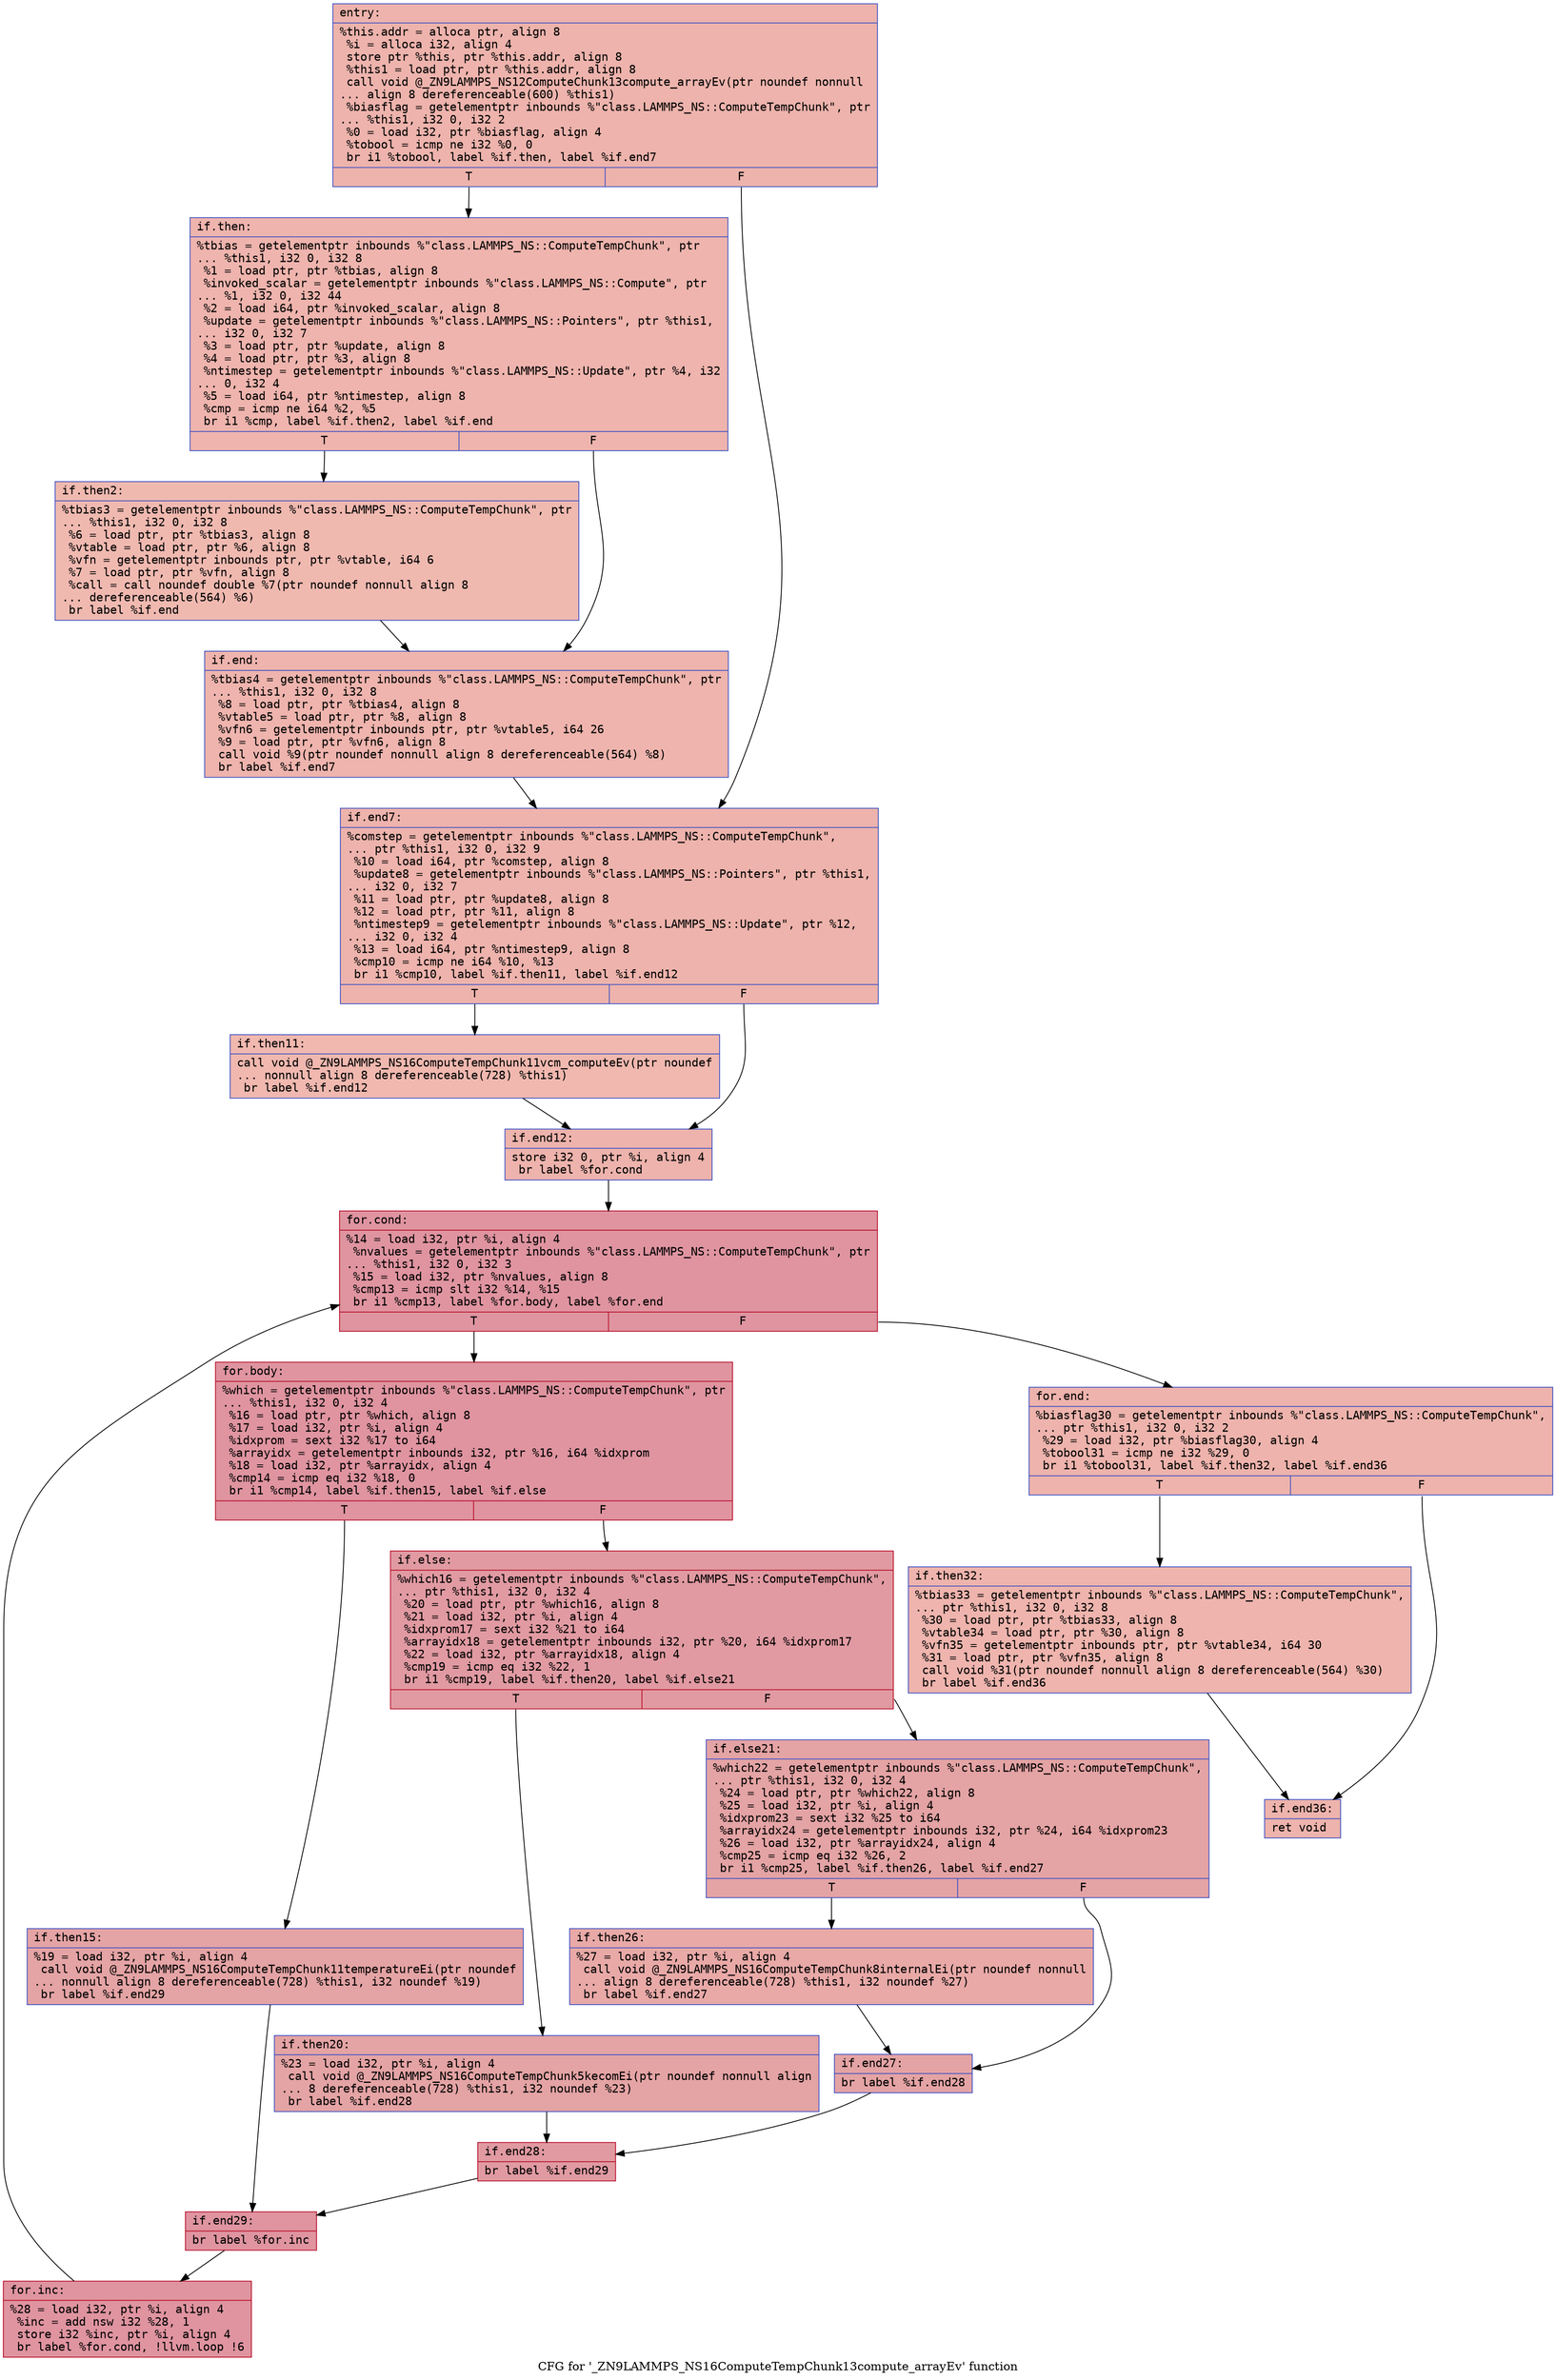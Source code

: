 digraph "CFG for '_ZN9LAMMPS_NS16ComputeTempChunk13compute_arrayEv' function" {
	label="CFG for '_ZN9LAMMPS_NS16ComputeTempChunk13compute_arrayEv' function";

	Node0x555af8c034c0 [shape=record,color="#3d50c3ff", style=filled, fillcolor="#d6524470" fontname="Courier",label="{entry:\l|  %this.addr = alloca ptr, align 8\l  %i = alloca i32, align 4\l  store ptr %this, ptr %this.addr, align 8\l  %this1 = load ptr, ptr %this.addr, align 8\l  call void @_ZN9LAMMPS_NS12ComputeChunk13compute_arrayEv(ptr noundef nonnull\l... align 8 dereferenceable(600) %this1)\l  %biasflag = getelementptr inbounds %\"class.LAMMPS_NS::ComputeTempChunk\", ptr\l... %this1, i32 0, i32 2\l  %0 = load i32, ptr %biasflag, align 4\l  %tobool = icmp ne i32 %0, 0\l  br i1 %tobool, label %if.then, label %if.end7\l|{<s0>T|<s1>F}}"];
	Node0x555af8c034c0:s0 -> Node0x555af8c03a10[tooltip="entry -> if.then\nProbability 62.50%" ];
	Node0x555af8c034c0:s1 -> Node0x555af8c03a80[tooltip="entry -> if.end7\nProbability 37.50%" ];
	Node0x555af8c03a10 [shape=record,color="#3d50c3ff", style=filled, fillcolor="#d8564670" fontname="Courier",label="{if.then:\l|  %tbias = getelementptr inbounds %\"class.LAMMPS_NS::ComputeTempChunk\", ptr\l... %this1, i32 0, i32 8\l  %1 = load ptr, ptr %tbias, align 8\l  %invoked_scalar = getelementptr inbounds %\"class.LAMMPS_NS::Compute\", ptr\l... %1, i32 0, i32 44\l  %2 = load i64, ptr %invoked_scalar, align 8\l  %update = getelementptr inbounds %\"class.LAMMPS_NS::Pointers\", ptr %this1,\l... i32 0, i32 7\l  %3 = load ptr, ptr %update, align 8\l  %4 = load ptr, ptr %3, align 8\l  %ntimestep = getelementptr inbounds %\"class.LAMMPS_NS::Update\", ptr %4, i32\l... 0, i32 4\l  %5 = load i64, ptr %ntimestep, align 8\l  %cmp = icmp ne i64 %2, %5\l  br i1 %cmp, label %if.then2, label %if.end\l|{<s0>T|<s1>F}}"];
	Node0x555af8c03a10:s0 -> Node0x555af8c04410[tooltip="if.then -> if.then2\nProbability 50.00%" ];
	Node0x555af8c03a10:s1 -> Node0x555af8c04490[tooltip="if.then -> if.end\nProbability 50.00%" ];
	Node0x555af8c04410 [shape=record,color="#3d50c3ff", style=filled, fillcolor="#de614d70" fontname="Courier",label="{if.then2:\l|  %tbias3 = getelementptr inbounds %\"class.LAMMPS_NS::ComputeTempChunk\", ptr\l... %this1, i32 0, i32 8\l  %6 = load ptr, ptr %tbias3, align 8\l  %vtable = load ptr, ptr %6, align 8\l  %vfn = getelementptr inbounds ptr, ptr %vtable, i64 6\l  %7 = load ptr, ptr %vfn, align 8\l  %call = call noundef double %7(ptr noundef nonnull align 8\l... dereferenceable(564) %6)\l  br label %if.end\l}"];
	Node0x555af8c04410 -> Node0x555af8c04490[tooltip="if.then2 -> if.end\nProbability 100.00%" ];
	Node0x555af8c04490 [shape=record,color="#3d50c3ff", style=filled, fillcolor="#d8564670" fontname="Courier",label="{if.end:\l|  %tbias4 = getelementptr inbounds %\"class.LAMMPS_NS::ComputeTempChunk\", ptr\l... %this1, i32 0, i32 8\l  %8 = load ptr, ptr %tbias4, align 8\l  %vtable5 = load ptr, ptr %8, align 8\l  %vfn6 = getelementptr inbounds ptr, ptr %vtable5, i64 26\l  %9 = load ptr, ptr %vfn6, align 8\l  call void %9(ptr noundef nonnull align 8 dereferenceable(564) %8)\l  br label %if.end7\l}"];
	Node0x555af8c04490 -> Node0x555af8c03a80[tooltip="if.end -> if.end7\nProbability 100.00%" ];
	Node0x555af8c03a80 [shape=record,color="#3d50c3ff", style=filled, fillcolor="#d6524470" fontname="Courier",label="{if.end7:\l|  %comstep = getelementptr inbounds %\"class.LAMMPS_NS::ComputeTempChunk\",\l... ptr %this1, i32 0, i32 9\l  %10 = load i64, ptr %comstep, align 8\l  %update8 = getelementptr inbounds %\"class.LAMMPS_NS::Pointers\", ptr %this1,\l... i32 0, i32 7\l  %11 = load ptr, ptr %update8, align 8\l  %12 = load ptr, ptr %11, align 8\l  %ntimestep9 = getelementptr inbounds %\"class.LAMMPS_NS::Update\", ptr %12,\l... i32 0, i32 4\l  %13 = load i64, ptr %ntimestep9, align 8\l  %cmp10 = icmp ne i64 %10, %13\l  br i1 %cmp10, label %if.then11, label %if.end12\l|{<s0>T|<s1>F}}"];
	Node0x555af8c03a80:s0 -> Node0x555af8c04290[tooltip="if.end7 -> if.then11\nProbability 50.00%" ];
	Node0x555af8c03a80:s1 -> Node0x555af8c07270[tooltip="if.end7 -> if.end12\nProbability 50.00%" ];
	Node0x555af8c04290 [shape=record,color="#3d50c3ff", style=filled, fillcolor="#dc5d4a70" fontname="Courier",label="{if.then11:\l|  call void @_ZN9LAMMPS_NS16ComputeTempChunk11vcm_computeEv(ptr noundef\l... nonnull align 8 dereferenceable(728) %this1)\l  br label %if.end12\l}"];
	Node0x555af8c04290 -> Node0x555af8c07270[tooltip="if.then11 -> if.end12\nProbability 100.00%" ];
	Node0x555af8c07270 [shape=record,color="#3d50c3ff", style=filled, fillcolor="#d6524470" fontname="Courier",label="{if.end12:\l|  store i32 0, ptr %i, align 4\l  br label %for.cond\l}"];
	Node0x555af8c07270 -> Node0x555af8c075c0[tooltip="if.end12 -> for.cond\nProbability 100.00%" ];
	Node0x555af8c075c0 [shape=record,color="#b70d28ff", style=filled, fillcolor="#b70d2870" fontname="Courier",label="{for.cond:\l|  %14 = load i32, ptr %i, align 4\l  %nvalues = getelementptr inbounds %\"class.LAMMPS_NS::ComputeTempChunk\", ptr\l... %this1, i32 0, i32 3\l  %15 = load i32, ptr %nvalues, align 8\l  %cmp13 = icmp slt i32 %14, %15\l  br i1 %cmp13, label %for.body, label %for.end\l|{<s0>T|<s1>F}}"];
	Node0x555af8c075c0:s0 -> Node0x555af8c07920[tooltip="for.cond -> for.body\nProbability 96.88%" ];
	Node0x555af8c075c0:s1 -> Node0x555af8c079a0[tooltip="for.cond -> for.end\nProbability 3.12%" ];
	Node0x555af8c07920 [shape=record,color="#b70d28ff", style=filled, fillcolor="#b70d2870" fontname="Courier",label="{for.body:\l|  %which = getelementptr inbounds %\"class.LAMMPS_NS::ComputeTempChunk\", ptr\l... %this1, i32 0, i32 4\l  %16 = load ptr, ptr %which, align 8\l  %17 = load i32, ptr %i, align 4\l  %idxprom = sext i32 %17 to i64\l  %arrayidx = getelementptr inbounds i32, ptr %16, i64 %idxprom\l  %18 = load i32, ptr %arrayidx, align 4\l  %cmp14 = icmp eq i32 %18, 0\l  br i1 %cmp14, label %if.then15, label %if.else\l|{<s0>T|<s1>F}}"];
	Node0x555af8c07920:s0 -> Node0x555af8c07f30[tooltip="for.body -> if.then15\nProbability 37.50%" ];
	Node0x555af8c07920:s1 -> Node0x555af8c07fb0[tooltip="for.body -> if.else\nProbability 62.50%" ];
	Node0x555af8c07f30 [shape=record,color="#3d50c3ff", style=filled, fillcolor="#c32e3170" fontname="Courier",label="{if.then15:\l|  %19 = load i32, ptr %i, align 4\l  call void @_ZN9LAMMPS_NS16ComputeTempChunk11temperatureEi(ptr noundef\l... nonnull align 8 dereferenceable(728) %this1, i32 noundef %19)\l  br label %if.end29\l}"];
	Node0x555af8c07f30 -> Node0x555af8c08320[tooltip="if.then15 -> if.end29\nProbability 100.00%" ];
	Node0x555af8c07fb0 [shape=record,color="#b70d28ff", style=filled, fillcolor="#bb1b2c70" fontname="Courier",label="{if.else:\l|  %which16 = getelementptr inbounds %\"class.LAMMPS_NS::ComputeTempChunk\",\l... ptr %this1, i32 0, i32 4\l  %20 = load ptr, ptr %which16, align 8\l  %21 = load i32, ptr %i, align 4\l  %idxprom17 = sext i32 %21 to i64\l  %arrayidx18 = getelementptr inbounds i32, ptr %20, i64 %idxprom17\l  %22 = load i32, ptr %arrayidx18, align 4\l  %cmp19 = icmp eq i32 %22, 1\l  br i1 %cmp19, label %if.then20, label %if.else21\l|{<s0>T|<s1>F}}"];
	Node0x555af8c07fb0:s0 -> Node0x555af8c08850[tooltip="if.else -> if.then20\nProbability 50.00%" ];
	Node0x555af8c07fb0:s1 -> Node0x555af8c088d0[tooltip="if.else -> if.else21\nProbability 50.00%" ];
	Node0x555af8c08850 [shape=record,color="#3d50c3ff", style=filled, fillcolor="#c32e3170" fontname="Courier",label="{if.then20:\l|  %23 = load i32, ptr %i, align 4\l  call void @_ZN9LAMMPS_NS16ComputeTempChunk5kecomEi(ptr noundef nonnull align\l... 8 dereferenceable(728) %this1, i32 noundef %23)\l  br label %if.end28\l}"];
	Node0x555af8c08850 -> Node0x555af8c08cb0[tooltip="if.then20 -> if.end28\nProbability 100.00%" ];
	Node0x555af8c088d0 [shape=record,color="#3d50c3ff", style=filled, fillcolor="#c32e3170" fontname="Courier",label="{if.else21:\l|  %which22 = getelementptr inbounds %\"class.LAMMPS_NS::ComputeTempChunk\",\l... ptr %this1, i32 0, i32 4\l  %24 = load ptr, ptr %which22, align 8\l  %25 = load i32, ptr %i, align 4\l  %idxprom23 = sext i32 %25 to i64\l  %arrayidx24 = getelementptr inbounds i32, ptr %24, i64 %idxprom23\l  %26 = load i32, ptr %arrayidx24, align 4\l  %cmp25 = icmp eq i32 %26, 2\l  br i1 %cmp25, label %if.then26, label %if.end27\l|{<s0>T|<s1>F}}"];
	Node0x555af8c088d0:s0 -> Node0x555af8b681b0[tooltip="if.else21 -> if.then26\nProbability 50.00%" ];
	Node0x555af8c088d0:s1 -> Node0x555af8c094e0[tooltip="if.else21 -> if.end27\nProbability 50.00%" ];
	Node0x555af8b681b0 [shape=record,color="#3d50c3ff", style=filled, fillcolor="#ca3b3770" fontname="Courier",label="{if.then26:\l|  %27 = load i32, ptr %i, align 4\l  call void @_ZN9LAMMPS_NS16ComputeTempChunk8internalEi(ptr noundef nonnull\l... align 8 dereferenceable(728) %this1, i32 noundef %27)\l  br label %if.end27\l}"];
	Node0x555af8b681b0 -> Node0x555af8c094e0[tooltip="if.then26 -> if.end27\nProbability 100.00%" ];
	Node0x555af8c094e0 [shape=record,color="#3d50c3ff", style=filled, fillcolor="#c32e3170" fontname="Courier",label="{if.end27:\l|  br label %if.end28\l}"];
	Node0x555af8c094e0 -> Node0x555af8c08cb0[tooltip="if.end27 -> if.end28\nProbability 100.00%" ];
	Node0x555af8c08cb0 [shape=record,color="#b70d28ff", style=filled, fillcolor="#bb1b2c70" fontname="Courier",label="{if.end28:\l|  br label %if.end29\l}"];
	Node0x555af8c08cb0 -> Node0x555af8c08320[tooltip="if.end28 -> if.end29\nProbability 100.00%" ];
	Node0x555af8c08320 [shape=record,color="#b70d28ff", style=filled, fillcolor="#b70d2870" fontname="Courier",label="{if.end29:\l|  br label %for.inc\l}"];
	Node0x555af8c08320 -> Node0x555af8c09a50[tooltip="if.end29 -> for.inc\nProbability 100.00%" ];
	Node0x555af8c09a50 [shape=record,color="#b70d28ff", style=filled, fillcolor="#b70d2870" fontname="Courier",label="{for.inc:\l|  %28 = load i32, ptr %i, align 4\l  %inc = add nsw i32 %28, 1\l  store i32 %inc, ptr %i, align 4\l  br label %for.cond, !llvm.loop !6\l}"];
	Node0x555af8c09a50 -> Node0x555af8c075c0[tooltip="for.inc -> for.cond\nProbability 100.00%" ];
	Node0x555af8c079a0 [shape=record,color="#3d50c3ff", style=filled, fillcolor="#d6524470" fontname="Courier",label="{for.end:\l|  %biasflag30 = getelementptr inbounds %\"class.LAMMPS_NS::ComputeTempChunk\",\l... ptr %this1, i32 0, i32 2\l  %29 = load i32, ptr %biasflag30, align 4\l  %tobool31 = icmp ne i32 %29, 0\l  br i1 %tobool31, label %if.then32, label %if.end36\l|{<s0>T|<s1>F}}"];
	Node0x555af8c079a0:s0 -> Node0x555af8c0a070[tooltip="for.end -> if.then32\nProbability 62.50%" ];
	Node0x555af8c079a0:s1 -> Node0x555af8c0a0f0[tooltip="for.end -> if.end36\nProbability 37.50%" ];
	Node0x555af8c0a070 [shape=record,color="#3d50c3ff", style=filled, fillcolor="#d8564670" fontname="Courier",label="{if.then32:\l|  %tbias33 = getelementptr inbounds %\"class.LAMMPS_NS::ComputeTempChunk\",\l... ptr %this1, i32 0, i32 8\l  %30 = load ptr, ptr %tbias33, align 8\l  %vtable34 = load ptr, ptr %30, align 8\l  %vfn35 = getelementptr inbounds ptr, ptr %vtable34, i64 30\l  %31 = load ptr, ptr %vfn35, align 8\l  call void %31(ptr noundef nonnull align 8 dereferenceable(564) %30)\l  br label %if.end36\l}"];
	Node0x555af8c0a070 -> Node0x555af8c0a0f0[tooltip="if.then32 -> if.end36\nProbability 100.00%" ];
	Node0x555af8c0a0f0 [shape=record,color="#3d50c3ff", style=filled, fillcolor="#d6524470" fontname="Courier",label="{if.end36:\l|  ret void\l}"];
}
